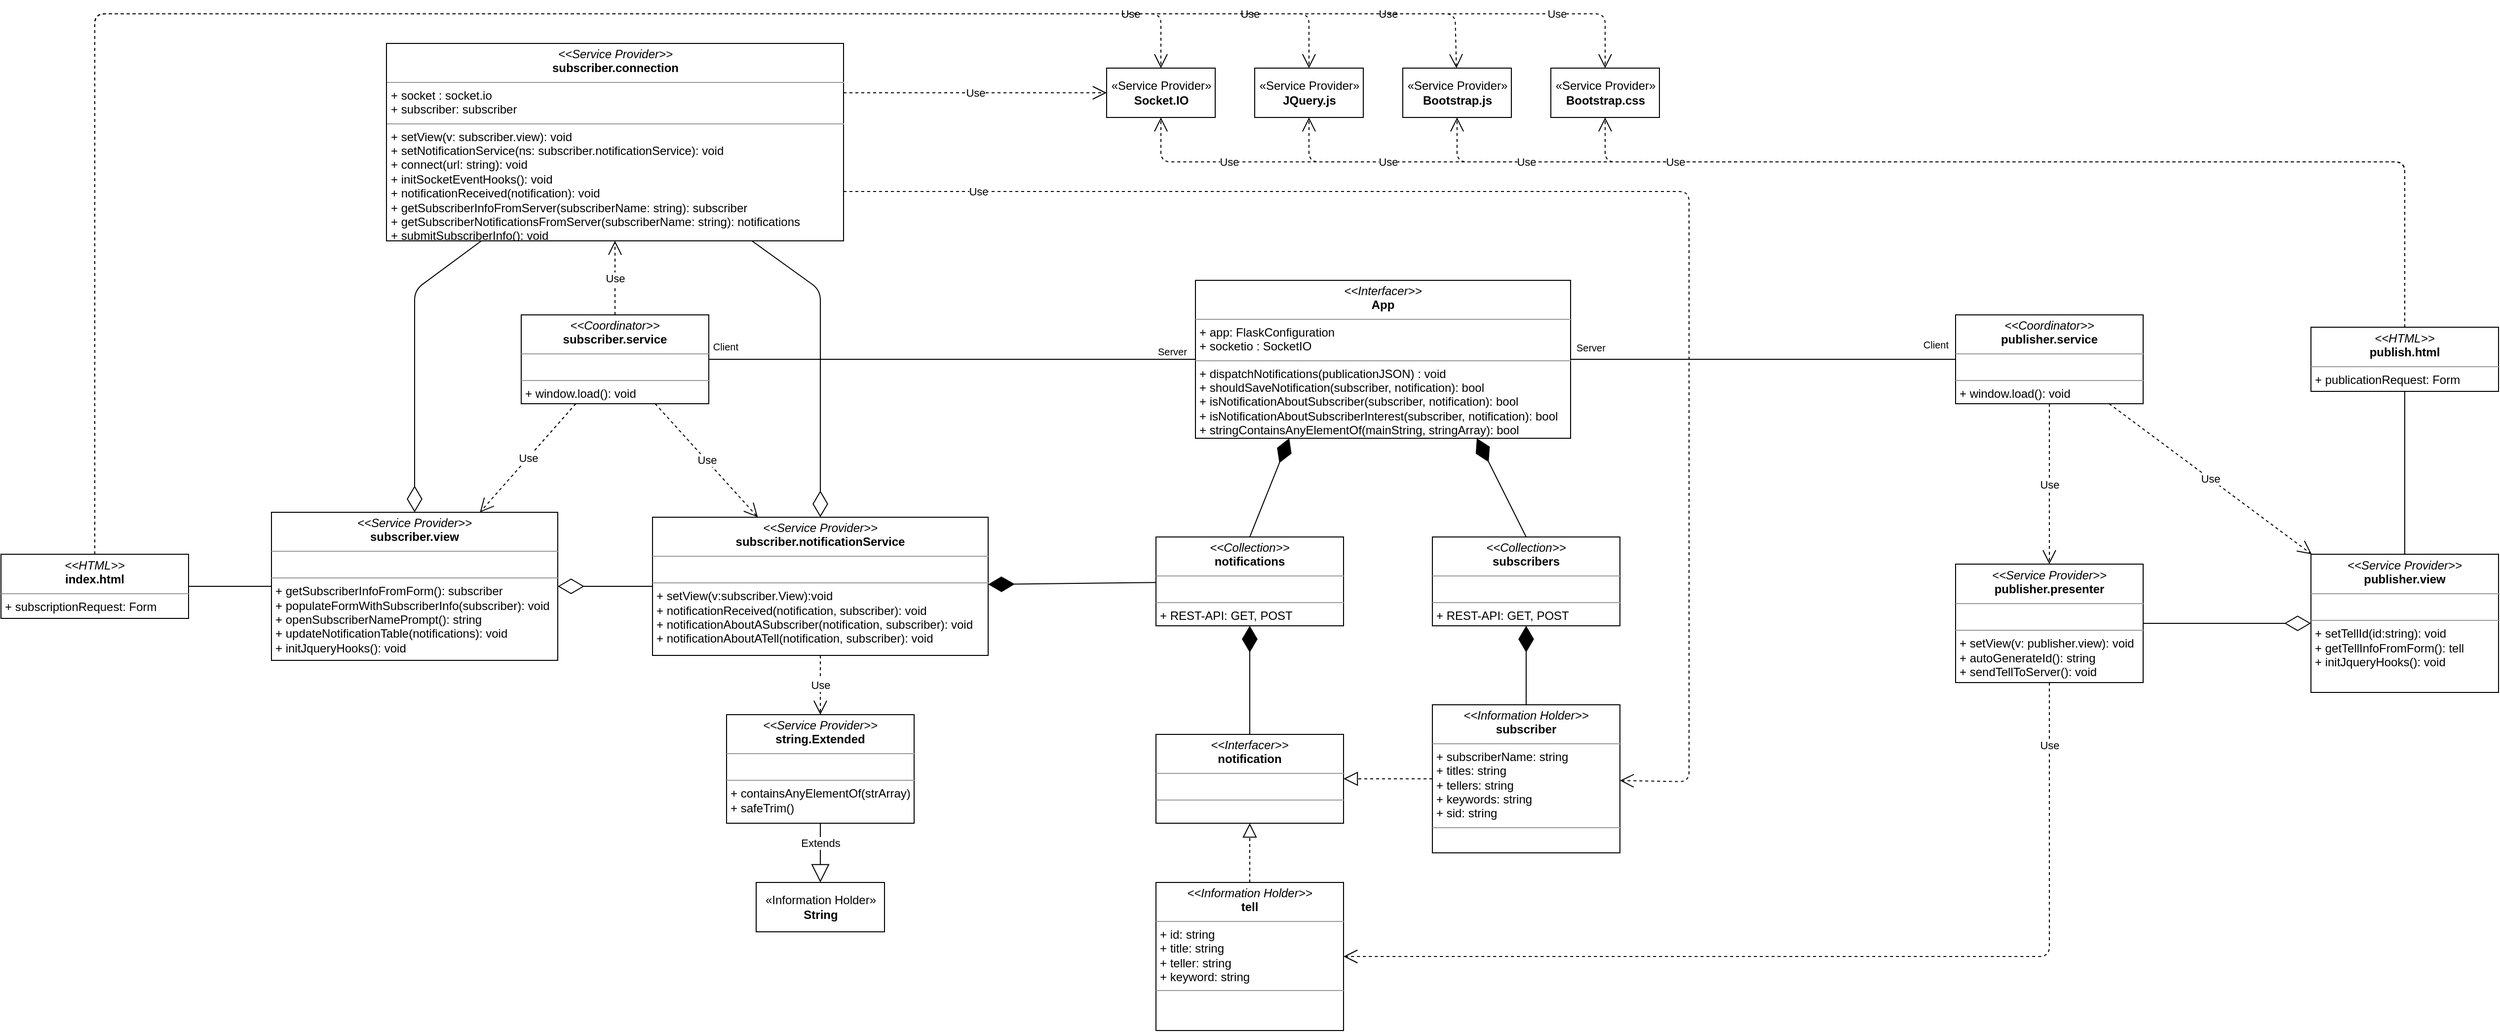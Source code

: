 <mxfile version="12.7.4" type="device"><diagram id="C5RBs43oDa-KdzZeNtuy" name="Page-1"><mxGraphModel dx="3026" dy="1941" grid="1" gridSize="10" guides="1" tooltips="1" connect="1" arrows="1" fold="1" page="1" pageScale="1" pageWidth="827" pageHeight="1169" math="0" shadow="0"><root><mxCell id="WIyWlLk6GJQsqaUBKTNV-0"/><mxCell id="WIyWlLk6GJQsqaUBKTNV-1" parent="WIyWlLk6GJQsqaUBKTNV-0"/><mxCell id="AYM-1ikrWLHkchj2IvdD-1" value="&lt;p style=&quot;margin: 0px ; margin-top: 4px ; text-align: center&quot;&gt;&lt;i&gt;&amp;lt;&amp;lt;Interfacer&amp;gt;&amp;gt;&lt;/i&gt;&lt;br&gt;&lt;b&gt;App&lt;/b&gt;&lt;/p&gt;&lt;hr size=&quot;1&quot;&gt;&lt;p style=&quot;margin: 0px ; margin-left: 4px&quot;&gt;+ app: FlaskConfiguration&lt;/p&gt;&lt;p style=&quot;margin: 0px ; margin-left: 4px&quot;&gt;+ socketio : SocketIO&lt;/p&gt;&lt;hr size=&quot;1&quot;&gt;&lt;p style=&quot;margin: 0px ; margin-left: 4px&quot;&gt;+ dispatchNotifications(publicationJSON) : void&lt;/p&gt;&lt;p style=&quot;margin: 0px ; margin-left: 4px&quot;&gt;+ shouldSaveNotification(subscriber, notification): bool&lt;/p&gt;&lt;p style=&quot;margin: 0px ; margin-left: 4px&quot;&gt;+ isNotificationAboutSubscriber(subscriber, notification): bool&lt;/p&gt;&lt;p style=&quot;margin: 0px ; margin-left: 4px&quot;&gt;+ isNotificationAboutSubscriberInterest(subscriber, notification): bool&lt;/p&gt;&lt;p style=&quot;margin: 0px ; margin-left: 4px&quot;&gt;+ stringContainsAnyElementOf(mainString, stringArray): bool&lt;/p&gt;" style="verticalAlign=top;align=left;overflow=fill;fontSize=12;fontFamily=Helvetica;html=1;" vertex="1" parent="WIyWlLk6GJQsqaUBKTNV-1"><mxGeometry x="260" y="70" width="380" height="160" as="geometry"/></mxCell><mxCell id="AYM-1ikrWLHkchj2IvdD-2" value="&lt;p style=&quot;margin: 0px ; margin-top: 4px ; text-align: center&quot;&gt;&lt;i&gt;&amp;lt;&amp;lt;Collection&amp;gt;&amp;gt;&lt;/i&gt;&lt;br&gt;&lt;b&gt;subscribers&lt;/b&gt;&lt;/p&gt;&lt;hr size=&quot;1&quot;&gt;&lt;p style=&quot;margin: 0px ; margin-left: 4px&quot;&gt;&lt;br&gt;&lt;/p&gt;&lt;hr size=&quot;1&quot;&gt;&lt;p style=&quot;margin: 0px ; margin-left: 4px&quot;&gt;+ REST-API: GET, POST&lt;br&gt;&lt;/p&gt;" style="verticalAlign=top;align=left;overflow=fill;fontSize=12;fontFamily=Helvetica;html=1;" vertex="1" parent="WIyWlLk6GJQsqaUBKTNV-1"><mxGeometry x="500" y="330" width="190" height="90" as="geometry"/></mxCell><mxCell id="AYM-1ikrWLHkchj2IvdD-5" value="&lt;p style=&quot;margin: 0px ; margin-top: 4px ; text-align: center&quot;&gt;&lt;i&gt;&amp;lt;&amp;lt;Information Holder&amp;gt;&amp;gt;&lt;/i&gt;&lt;br&gt;&lt;b&gt;subscriber&lt;/b&gt;&lt;/p&gt;&lt;hr size=&quot;1&quot;&gt;&lt;p style=&quot;margin: 0px ; margin-left: 4px&quot;&gt;+ subscriberName: string&lt;/p&gt;&lt;p style=&quot;margin: 0px ; margin-left: 4px&quot;&gt;+ titles: string&lt;/p&gt;&lt;p style=&quot;margin: 0px ; margin-left: 4px&quot;&gt;+ tellers: string&lt;/p&gt;&lt;p style=&quot;margin: 0px ; margin-left: 4px&quot;&gt;+ keywords: string&lt;/p&gt;&lt;p style=&quot;margin: 0px ; margin-left: 4px&quot;&gt;+ sid: string&lt;/p&gt;&lt;hr size=&quot;1&quot;&gt;&lt;p style=&quot;margin: 0px ; margin-left: 4px&quot;&gt;&lt;br&gt;&lt;/p&gt;" style="verticalAlign=top;align=left;overflow=fill;fontSize=12;fontFamily=Helvetica;html=1;" vertex="1" parent="WIyWlLk6GJQsqaUBKTNV-1"><mxGeometry x="500" y="500" width="190" height="150" as="geometry"/></mxCell><mxCell id="AYM-1ikrWLHkchj2IvdD-6" value="&lt;p style=&quot;margin: 0px ; margin-top: 4px ; text-align: center&quot;&gt;&lt;i&gt;&amp;lt;&amp;lt;Interfacer&amp;gt;&amp;gt;&lt;/i&gt;&lt;br&gt;&lt;b&gt;notification&lt;/b&gt;&lt;/p&gt;&lt;hr size=&quot;1&quot;&gt;&lt;p style=&quot;margin: 0px ; margin-left: 4px&quot;&gt;&lt;br&gt;&lt;/p&gt;&lt;hr size=&quot;1&quot;&gt;&lt;p style=&quot;margin: 0px ; margin-left: 4px&quot;&gt;&lt;br&gt;&lt;/p&gt;" style="verticalAlign=top;align=left;overflow=fill;fontSize=12;fontFamily=Helvetica;html=1;" vertex="1" parent="WIyWlLk6GJQsqaUBKTNV-1"><mxGeometry x="220" y="530" width="190" height="90" as="geometry"/></mxCell><mxCell id="AYM-1ikrWLHkchj2IvdD-7" value="&lt;p style=&quot;margin: 0px ; margin-top: 4px ; text-align: center&quot;&gt;&lt;i&gt;&amp;lt;&amp;lt;Collection&amp;gt;&amp;gt;&lt;/i&gt;&lt;br&gt;&lt;b&gt;notifications&lt;/b&gt;&lt;/p&gt;&lt;hr size=&quot;1&quot;&gt;&lt;p style=&quot;margin: 0px ; margin-left: 4px&quot;&gt;&lt;br&gt;&lt;/p&gt;&lt;hr size=&quot;1&quot;&gt;&lt;p style=&quot;margin: 0px ; margin-left: 4px&quot;&gt;+ REST-API: GET, POST&lt;br&gt;&lt;/p&gt;" style="verticalAlign=top;align=left;overflow=fill;fontSize=12;fontFamily=Helvetica;html=1;" vertex="1" parent="WIyWlLk6GJQsqaUBKTNV-1"><mxGeometry x="220" y="330" width="190" height="90" as="geometry"/></mxCell><mxCell id="AYM-1ikrWLHkchj2IvdD-9" value="&lt;p style=&quot;margin: 0px ; margin-top: 4px ; text-align: center&quot;&gt;&lt;i&gt;&amp;lt;&amp;lt;Information Holder&amp;gt;&amp;gt;&lt;/i&gt;&lt;br&gt;&lt;b&gt;tell&lt;/b&gt;&lt;/p&gt;&lt;hr size=&quot;1&quot;&gt;&lt;p style=&quot;margin: 0px ; margin-left: 4px&quot;&gt;+ id: string&lt;br&gt;&lt;/p&gt;&lt;p style=&quot;margin: 0px ; margin-left: 4px&quot;&gt;+ title: string&lt;/p&gt;&lt;p style=&quot;margin: 0px ; margin-left: 4px&quot;&gt;+ teller: string&lt;/p&gt;&lt;p style=&quot;margin: 0px ; margin-left: 4px&quot;&gt;+ keyword: string&lt;/p&gt;&lt;hr size=&quot;1&quot;&gt;&lt;p style=&quot;margin: 0px ; margin-left: 4px&quot;&gt;&lt;br&gt;&lt;/p&gt;" style="verticalAlign=top;align=left;overflow=fill;fontSize=12;fontFamily=Helvetica;html=1;" vertex="1" parent="WIyWlLk6GJQsqaUBKTNV-1"><mxGeometry x="220" y="680" width="190" height="150" as="geometry"/></mxCell><mxCell id="AYM-1ikrWLHkchj2IvdD-12" value="" style="endArrow=diamondThin;endFill=1;endSize=24;html=1;exitX=0.5;exitY=0;exitDx=0;exitDy=0;entryX=0.25;entryY=1;entryDx=0;entryDy=0;" edge="1" parent="WIyWlLk6GJQsqaUBKTNV-1" source="AYM-1ikrWLHkchj2IvdD-7" target="AYM-1ikrWLHkchj2IvdD-1"><mxGeometry width="160" relative="1" as="geometry"><mxPoint x="390" y="440" as="sourcePoint"/><mxPoint x="480" y="290" as="targetPoint"/></mxGeometry></mxCell><mxCell id="AYM-1ikrWLHkchj2IvdD-13" value="" style="endArrow=diamondThin;endFill=1;endSize=24;html=1;exitX=0.5;exitY=0;exitDx=0;exitDy=0;entryX=0.75;entryY=1;entryDx=0;entryDy=0;" edge="1" parent="WIyWlLk6GJQsqaUBKTNV-1" source="AYM-1ikrWLHkchj2IvdD-2" target="AYM-1ikrWLHkchj2IvdD-1"><mxGeometry width="160" relative="1" as="geometry"><mxPoint x="334" y="290" as="sourcePoint"/><mxPoint x="380" y="270" as="targetPoint"/></mxGeometry></mxCell><mxCell id="AYM-1ikrWLHkchj2IvdD-14" value="" style="endArrow=diamondThin;endFill=1;endSize=24;html=1;entryX=0.5;entryY=1;entryDx=0;entryDy=0;exitX=0.5;exitY=0;exitDx=0;exitDy=0;" edge="1" parent="WIyWlLk6GJQsqaUBKTNV-1" source="AYM-1ikrWLHkchj2IvdD-5" target="AYM-1ikrWLHkchj2IvdD-2"><mxGeometry width="160" relative="1" as="geometry"><mxPoint x="780" y="540" as="sourcePoint"/><mxPoint x="940" y="540" as="targetPoint"/></mxGeometry></mxCell><mxCell id="AYM-1ikrWLHkchj2IvdD-15" value="" style="endArrow=diamondThin;endFill=1;endSize=24;html=1;entryX=0.5;entryY=1;entryDx=0;entryDy=0;exitX=0.5;exitY=0;exitDx=0;exitDy=0;" edge="1" parent="WIyWlLk6GJQsqaUBKTNV-1" source="AYM-1ikrWLHkchj2IvdD-6" target="AYM-1ikrWLHkchj2IvdD-7"><mxGeometry width="160" relative="1" as="geometry"><mxPoint x="380" y="540" as="sourcePoint"/><mxPoint x="540" y="540" as="targetPoint"/></mxGeometry></mxCell><mxCell id="AYM-1ikrWLHkchj2IvdD-19" value="" style="endArrow=block;dashed=1;endFill=0;endSize=12;html=1;entryX=0.5;entryY=1;entryDx=0;entryDy=0;exitX=0.5;exitY=0;exitDx=0;exitDy=0;" edge="1" parent="WIyWlLk6GJQsqaUBKTNV-1" source="AYM-1ikrWLHkchj2IvdD-9" target="AYM-1ikrWLHkchj2IvdD-6"><mxGeometry width="160" relative="1" as="geometry"><mxPoint x="770" y="584.58" as="sourcePoint"/><mxPoint x="930" y="584.58" as="targetPoint"/></mxGeometry></mxCell><mxCell id="AYM-1ikrWLHkchj2IvdD-20" value="" style="endArrow=block;dashed=1;endFill=0;endSize=12;html=1;exitX=0;exitY=0.5;exitDx=0;exitDy=0;entryX=1;entryY=0.5;entryDx=0;entryDy=0;" edge="1" parent="WIyWlLk6GJQsqaUBKTNV-1" source="AYM-1ikrWLHkchj2IvdD-5" target="AYM-1ikrWLHkchj2IvdD-6"><mxGeometry width="160" relative="1" as="geometry"><mxPoint x="480" y="540" as="sourcePoint"/><mxPoint x="640" y="540" as="targetPoint"/></mxGeometry></mxCell><mxCell id="AYM-1ikrWLHkchj2IvdD-23" value="&lt;p style=&quot;margin: 0px ; margin-top: 4px ; text-align: center&quot;&gt;&lt;i&gt;&amp;lt;&amp;lt;Coordinator&amp;gt;&amp;gt;&lt;/i&gt;&lt;br&gt;&lt;b&gt;subscriber.service&lt;/b&gt;&lt;/p&gt;&lt;hr size=&quot;1&quot;&gt;&lt;p style=&quot;margin: 0px ; margin-left: 4px&quot;&gt;&lt;br&gt;&lt;/p&gt;&lt;hr size=&quot;1&quot;&gt;&lt;p style=&quot;margin: 0px ; margin-left: 4px&quot;&gt;+ window.load(): void&lt;/p&gt;" style="verticalAlign=top;align=left;overflow=fill;fontSize=12;fontFamily=Helvetica;html=1;" vertex="1" parent="WIyWlLk6GJQsqaUBKTNV-1"><mxGeometry x="-423" y="105" width="190" height="90" as="geometry"/></mxCell><mxCell id="AYM-1ikrWLHkchj2IvdD-24" value="&lt;p style=&quot;margin: 0px ; margin-top: 4px ; text-align: center&quot;&gt;&lt;i&gt;&amp;lt;&amp;lt;Service Provider&amp;gt;&amp;gt;&lt;/i&gt;&lt;br&gt;&lt;b&gt;string.Extended&lt;/b&gt;&lt;/p&gt;&lt;hr size=&quot;1&quot;&gt;&lt;p style=&quot;margin: 0px ; margin-left: 4px&quot;&gt;&lt;br&gt;&lt;/p&gt;&lt;hr size=&quot;1&quot;&gt;&lt;p style=&quot;margin: 0px ; margin-left: 4px&quot;&gt;+ containsAnyElementOf(strArray)&lt;br&gt;+ safeTrim()&lt;/p&gt;" style="verticalAlign=top;align=left;overflow=fill;fontSize=12;fontFamily=Helvetica;html=1;" vertex="1" parent="WIyWlLk6GJQsqaUBKTNV-1"><mxGeometry x="-215" y="510" width="190" height="110" as="geometry"/></mxCell><mxCell id="AYM-1ikrWLHkchj2IvdD-27" value="«Information Holder»&lt;br&gt;&lt;b&gt;String&lt;/b&gt;" style="html=1;" vertex="1" parent="WIyWlLk6GJQsqaUBKTNV-1"><mxGeometry x="-185" y="680" width="130" height="50" as="geometry"/></mxCell><mxCell id="AYM-1ikrWLHkchj2IvdD-28" value="Extends" style="endArrow=block;endSize=16;endFill=0;html=1;" edge="1" parent="WIyWlLk6GJQsqaUBKTNV-1" source="AYM-1ikrWLHkchj2IvdD-24" target="AYM-1ikrWLHkchj2IvdD-27"><mxGeometry x="-0.333" width="160" relative="1" as="geometry"><mxPoint x="2" y="680" as="sourcePoint"/><mxPoint x="162" y="680" as="targetPoint"/><mxPoint as="offset"/></mxGeometry></mxCell><mxCell id="AYM-1ikrWLHkchj2IvdD-29" value="" style="endArrow=none;html=1;edgeStyle=orthogonalEdgeStyle;exitX=0;exitY=0.5;exitDx=0;exitDy=0;entryX=1;entryY=0.5;entryDx=0;entryDy=0;" edge="1" parent="WIyWlLk6GJQsqaUBKTNV-1" source="AYM-1ikrWLHkchj2IvdD-1" target="AYM-1ikrWLHkchj2IvdD-23"><mxGeometry relative="1" as="geometry"><mxPoint y="360" as="sourcePoint"/><mxPoint x="160" y="360" as="targetPoint"/></mxGeometry></mxCell><mxCell id="AYM-1ikrWLHkchj2IvdD-30" value="Server" style="resizable=0;html=1;align=left;verticalAlign=bottom;labelBackgroundColor=#ffffff;fontSize=10;" connectable="0" vertex="1" parent="AYM-1ikrWLHkchj2IvdD-29"><mxGeometry x="-1" relative="1" as="geometry"><mxPoint x="-40" as="offset"/></mxGeometry></mxCell><mxCell id="AYM-1ikrWLHkchj2IvdD-31" value="Client" style="resizable=0;html=1;align=right;verticalAlign=bottom;labelBackgroundColor=#ffffff;fontSize=10;" connectable="0" vertex="1" parent="AYM-1ikrWLHkchj2IvdD-29"><mxGeometry x="1" relative="1" as="geometry"><mxPoint x="30" y="-5" as="offset"/></mxGeometry></mxCell><mxCell id="AYM-1ikrWLHkchj2IvdD-32" value="&lt;p style=&quot;margin: 0px ; margin-top: 4px ; text-align: center&quot;&gt;&lt;i&gt;&amp;lt;&amp;lt;Service Provider&amp;gt;&amp;gt;&lt;/i&gt;&lt;br&gt;&lt;b&gt;subscriber.notificationService&lt;/b&gt;&lt;/p&gt;&lt;hr size=&quot;1&quot;&gt;&lt;p style=&quot;margin: 0px ; margin-left: 4px&quot;&gt;&lt;br&gt;&lt;/p&gt;&lt;hr size=&quot;1&quot;&gt;&lt;p style=&quot;margin: 0px ; margin-left: 4px&quot;&gt;+ setView(v:subscriber.View):void&lt;br&gt;+ notificationReceived(notification, subscriber): void&lt;/p&gt;&lt;p style=&quot;margin: 0px ; margin-left: 4px&quot;&gt;+ notificationAboutASubscriber(notification, subscriber): void&lt;/p&gt;&lt;p style=&quot;margin: 0px ; margin-left: 4px&quot;&gt;+ notificationAboutATell(notification, subscriber): void&lt;/p&gt;" style="verticalAlign=top;align=left;overflow=fill;fontSize=12;fontFamily=Helvetica;html=1;" vertex="1" parent="WIyWlLk6GJQsqaUBKTNV-1"><mxGeometry x="-290" y="310" width="340" height="140" as="geometry"/></mxCell><mxCell id="AYM-1ikrWLHkchj2IvdD-33" value="" style="endArrow=diamondThin;endFill=1;endSize=24;html=1;" edge="1" parent="WIyWlLk6GJQsqaUBKTNV-1" source="AYM-1ikrWLHkchj2IvdD-7" target="AYM-1ikrWLHkchj2IvdD-32"><mxGeometry width="160" relative="1" as="geometry"><mxPoint x="220" y="375" as="sourcePoint"/><mxPoint x="80" y="640" as="targetPoint"/></mxGeometry></mxCell><mxCell id="AYM-1ikrWLHkchj2IvdD-34" value="&lt;p style=&quot;margin: 0px ; margin-top: 4px ; text-align: center&quot;&gt;&lt;i&gt;&amp;lt;&amp;lt;Service Provider&amp;gt;&amp;gt;&lt;/i&gt;&lt;br&gt;&lt;b&gt;subscriber.view&lt;/b&gt;&lt;/p&gt;&lt;hr size=&quot;1&quot;&gt;&lt;p style=&quot;margin: 0px ; margin-left: 4px&quot;&gt;&lt;br&gt;&lt;/p&gt;&lt;hr size=&quot;1&quot;&gt;&lt;p style=&quot;margin: 0px ; margin-left: 4px&quot;&gt;+ getSubscriberInfoFromForm(): subscriber&lt;/p&gt;&lt;p style=&quot;margin: 0px ; margin-left: 4px&quot;&gt;+ populateFormWithSubscriberInfo(subscriber): void&lt;/p&gt;&lt;p style=&quot;margin: 0px ; margin-left: 4px&quot;&gt;+ openSubscriberNamePrompt(): string&lt;/p&gt;&lt;p style=&quot;margin: 0px ; margin-left: 4px&quot;&gt;+ updateNotificationTable(notifications): void&lt;/p&gt;&lt;p style=&quot;margin: 0px ; margin-left: 4px&quot;&gt;+ initJqueryHooks(): void&lt;/p&gt;" style="verticalAlign=top;align=left;overflow=fill;fontSize=12;fontFamily=Helvetica;html=1;" vertex="1" parent="WIyWlLk6GJQsqaUBKTNV-1"><mxGeometry x="-676" y="305" width="290" height="150" as="geometry"/></mxCell><mxCell id="AYM-1ikrWLHkchj2IvdD-35" value="" style="endArrow=diamondThin;endFill=0;endSize=24;html=1;exitX=0;exitY=0.5;exitDx=0;exitDy=0;" edge="1" parent="WIyWlLk6GJQsqaUBKTNV-1" source="AYM-1ikrWLHkchj2IvdD-32" target="AYM-1ikrWLHkchj2IvdD-34"><mxGeometry width="160" relative="1" as="geometry"><mxPoint x="-373" y="270" as="sourcePoint"/><mxPoint x="-213" y="270" as="targetPoint"/></mxGeometry></mxCell><mxCell id="AYM-1ikrWLHkchj2IvdD-38" value="Use" style="endArrow=open;endSize=12;dashed=1;html=1;" edge="1" parent="WIyWlLk6GJQsqaUBKTNV-1" source="AYM-1ikrWLHkchj2IvdD-32" target="AYM-1ikrWLHkchj2IvdD-24"><mxGeometry width="160" relative="1" as="geometry"><mxPoint x="-243" y="490" as="sourcePoint"/><mxPoint x="-83" y="490" as="targetPoint"/></mxGeometry></mxCell><mxCell id="AYM-1ikrWLHkchj2IvdD-41" value="&lt;p style=&quot;margin: 0px ; margin-top: 4px ; text-align: center&quot;&gt;&lt;i&gt;&amp;lt;&amp;lt;HTML&amp;gt;&amp;gt;&lt;/i&gt;&lt;br&gt;&lt;b&gt;index.html&lt;/b&gt;&lt;/p&gt;&lt;hr size=&quot;1&quot;&gt;&lt;p style=&quot;margin: 0px ; margin-left: 4px&quot;&gt;+ subscriptionRequest: Form&lt;/p&gt;&lt;p style=&quot;margin: 0px ; margin-left: 4px&quot;&gt;&lt;br&gt;&lt;/p&gt;" style="verticalAlign=top;align=left;overflow=fill;fontSize=12;fontFamily=Helvetica;html=1;" vertex="1" parent="WIyWlLk6GJQsqaUBKTNV-1"><mxGeometry x="-950" y="347.5" width="190" height="65" as="geometry"/></mxCell><mxCell id="AYM-1ikrWLHkchj2IvdD-42" value="" style="endArrow=none;html=1;edgeStyle=orthogonalEdgeStyle;" edge="1" parent="WIyWlLk6GJQsqaUBKTNV-1" source="AYM-1ikrWLHkchj2IvdD-41" target="AYM-1ikrWLHkchj2IvdD-34"><mxGeometry relative="1" as="geometry"><mxPoint x="-643" y="480" as="sourcePoint"/><mxPoint x="-483" y="480" as="targetPoint"/></mxGeometry></mxCell><mxCell id="AYM-1ikrWLHkchj2IvdD-52" value="«Service Provider»&lt;br&gt;&lt;b&gt;Bootstrap.css&lt;/b&gt;" style="html=1;" vertex="1" parent="WIyWlLk6GJQsqaUBKTNV-1"><mxGeometry x="620" y="-145" width="110" height="50" as="geometry"/></mxCell><mxCell id="AYM-1ikrWLHkchj2IvdD-54" value="«Service Provider»&lt;br&gt;&lt;b&gt;Bootstrap.js&lt;/b&gt;" style="html=1;" vertex="1" parent="WIyWlLk6GJQsqaUBKTNV-1"><mxGeometry x="470" y="-145" width="110" height="50" as="geometry"/></mxCell><mxCell id="AYM-1ikrWLHkchj2IvdD-55" value="«Service Provider»&lt;br&gt;&lt;b&gt;JQuery.js&lt;/b&gt;" style="html=1;" vertex="1" parent="WIyWlLk6GJQsqaUBKTNV-1"><mxGeometry x="320" y="-145" width="110" height="50" as="geometry"/></mxCell><mxCell id="AYM-1ikrWLHkchj2IvdD-56" value="«Service Provider»&lt;br&gt;&lt;b&gt;Socket.IO&lt;/b&gt;" style="html=1;" vertex="1" parent="WIyWlLk6GJQsqaUBKTNV-1"><mxGeometry x="170" y="-145" width="110" height="50" as="geometry"/></mxCell><mxCell id="AYM-1ikrWLHkchj2IvdD-57" value="Use" style="endArrow=open;endSize=12;dashed=1;html=1;" edge="1" parent="WIyWlLk6GJQsqaUBKTNV-1" source="AYM-1ikrWLHkchj2IvdD-41" target="AYM-1ikrWLHkchj2IvdD-56"><mxGeometry x="0.898" width="160" relative="1" as="geometry"><mxPoint x="-583" y="620" as="sourcePoint"/><mxPoint x="-383" y="585" as="targetPoint"/><Array as="points"><mxPoint x="-855" y="-200"/><mxPoint x="225" y="-200"/></Array><mxPoint as="offset"/></mxGeometry></mxCell><mxCell id="AYM-1ikrWLHkchj2IvdD-58" value="Use" style="endArrow=open;endSize=12;dashed=1;html=1;" edge="1" parent="WIyWlLk6GJQsqaUBKTNV-1" source="AYM-1ikrWLHkchj2IvdD-41" target="AYM-1ikrWLHkchj2IvdD-55"><mxGeometry x="0.874" width="160" relative="1" as="geometry"><mxPoint x="-583" y="620" as="sourcePoint"/><mxPoint x="-423" y="620" as="targetPoint"/><Array as="points"><mxPoint x="-855" y="-200"/><mxPoint x="375" y="-200"/></Array><mxPoint as="offset"/></mxGeometry></mxCell><mxCell id="AYM-1ikrWLHkchj2IvdD-59" value="Use" style="endArrow=open;endSize=12;dashed=1;html=1;" edge="1" parent="WIyWlLk6GJQsqaUBKTNV-1" source="AYM-1ikrWLHkchj2IvdD-41" target="AYM-1ikrWLHkchj2IvdD-54"><mxGeometry x="0.875" width="160" relative="1" as="geometry"><mxPoint x="-583" y="620" as="sourcePoint"/><mxPoint x="-423" y="620" as="targetPoint"/><Array as="points"><mxPoint x="-855" y="-200"/><mxPoint x="523" y="-200"/></Array><mxPoint x="1" as="offset"/></mxGeometry></mxCell><mxCell id="AYM-1ikrWLHkchj2IvdD-60" value="Use" style="endArrow=open;endSize=12;dashed=1;html=1;" edge="1" parent="WIyWlLk6GJQsqaUBKTNV-1" source="AYM-1ikrWLHkchj2IvdD-41" target="AYM-1ikrWLHkchj2IvdD-52"><mxGeometry x="0.901" width="160" relative="1" as="geometry"><mxPoint x="-583" y="620" as="sourcePoint"/><mxPoint x="-423" y="620" as="targetPoint"/><Array as="points"><mxPoint x="-855" y="-200"/><mxPoint x="675" y="-200"/></Array><mxPoint x="1" as="offset"/></mxGeometry></mxCell><mxCell id="AYM-1ikrWLHkchj2IvdD-61" value="Use" style="endArrow=open;endSize=12;dashed=1;html=1;" edge="1" parent="WIyWlLk6GJQsqaUBKTNV-1" source="AYM-1ikrWLHkchj2IvdD-23" target="AYM-1ikrWLHkchj2IvdD-32"><mxGeometry width="160" relative="1" as="geometry"><mxPoint x="-463" y="380" as="sourcePoint"/><mxPoint x="-303" y="380" as="targetPoint"/></mxGeometry></mxCell><mxCell id="AYM-1ikrWLHkchj2IvdD-62" value="Use" style="endArrow=open;endSize=12;dashed=1;html=1;" edge="1" parent="WIyWlLk6GJQsqaUBKTNV-1" source="AYM-1ikrWLHkchj2IvdD-23" target="AYM-1ikrWLHkchj2IvdD-34"><mxGeometry width="160" relative="1" as="geometry"><mxPoint x="-463" y="380" as="sourcePoint"/><mxPoint x="-303" y="380" as="targetPoint"/></mxGeometry></mxCell><mxCell id="AYM-1ikrWLHkchj2IvdD-63" value="&lt;p style=&quot;margin: 0px ; margin-top: 4px ; text-align: center&quot;&gt;&lt;i&gt;&amp;lt;&amp;lt;Service Provider&amp;gt;&amp;gt;&lt;/i&gt;&lt;br&gt;&lt;b&gt;subscriber.connection&lt;/b&gt;&lt;/p&gt;&lt;hr size=&quot;1&quot;&gt;&lt;p style=&quot;margin: 0px ; margin-left: 4px&quot;&gt;+ socket : socket.io&lt;/p&gt;&lt;p style=&quot;margin: 0px ; margin-left: 4px&quot;&gt;+ subscriber: subscriber&lt;/p&gt;&lt;hr size=&quot;1&quot;&gt;&lt;p style=&quot;margin: 0px ; margin-left: 4px&quot;&gt;+ setView(v: subscriber.view): void&lt;br&gt;+ setNotificationService(ns: subscriber.notificationService): void&lt;/p&gt;&lt;p style=&quot;margin: 0px ; margin-left: 4px&quot;&gt;+ connect(url: string): void&lt;/p&gt;&lt;p style=&quot;margin: 0px ; margin-left: 4px&quot;&gt;+ initSocketEventHooks(): void&lt;/p&gt;&lt;p style=&quot;margin: 0px ; margin-left: 4px&quot;&gt;+ notificationReceived(notification): void&lt;/p&gt;&lt;p style=&quot;margin: 0px ; margin-left: 4px&quot;&gt;+ getSubscriberInfoFromServer(subscriberName: string): subscriber&lt;/p&gt;&lt;p style=&quot;margin: 0px ; margin-left: 4px&quot;&gt;+ getSubscriberNotificationsFromServer(subscriberName: string): notifications&lt;/p&gt;&lt;p style=&quot;margin: 0px ; margin-left: 4px&quot;&gt;+ submitSubscriberInfo(): void&lt;/p&gt;" style="verticalAlign=top;align=left;overflow=fill;fontSize=12;fontFamily=Helvetica;html=1;" vertex="1" parent="WIyWlLk6GJQsqaUBKTNV-1"><mxGeometry x="-559.5" y="-170" width="463" height="200" as="geometry"/></mxCell><mxCell id="AYM-1ikrWLHkchj2IvdD-64" value="Use" style="endArrow=open;endSize=12;dashed=1;html=1;exitX=1;exitY=0.25;exitDx=0;exitDy=0;" edge="1" parent="WIyWlLk6GJQsqaUBKTNV-1" source="AYM-1ikrWLHkchj2IvdD-63" target="AYM-1ikrWLHkchj2IvdD-56"><mxGeometry width="160" relative="1" as="geometry"><mxPoint x="-420" y="320" as="sourcePoint"/><mxPoint x="-260" y="320" as="targetPoint"/><Array as="points"/></mxGeometry></mxCell><mxCell id="AYM-1ikrWLHkchj2IvdD-65" value="" style="endArrow=diamondThin;endFill=0;endSize=24;html=1;" edge="1" parent="WIyWlLk6GJQsqaUBKTNV-1" source="AYM-1ikrWLHkchj2IvdD-63" target="AYM-1ikrWLHkchj2IvdD-34"><mxGeometry width="160" relative="1" as="geometry"><mxPoint x="-720" y="350" as="sourcePoint"/><mxPoint x="-470" y="140" as="targetPoint"/><Array as="points"><mxPoint x="-531" y="80"/></Array></mxGeometry></mxCell><mxCell id="AYM-1ikrWLHkchj2IvdD-66" value="" style="endArrow=diamondThin;endFill=0;endSize=24;html=1;" edge="1" parent="WIyWlLk6GJQsqaUBKTNV-1" source="AYM-1ikrWLHkchj2IvdD-63" target="AYM-1ikrWLHkchj2IvdD-32"><mxGeometry width="160" relative="1" as="geometry"><mxPoint x="-750" y="270" as="sourcePoint"/><mxPoint x="-200" y="220" as="targetPoint"/><Array as="points"><mxPoint x="-120" y="80"/></Array></mxGeometry></mxCell><mxCell id="AYM-1ikrWLHkchj2IvdD-67" value="Use" style="endArrow=open;endSize=12;dashed=1;html=1;" edge="1" parent="WIyWlLk6GJQsqaUBKTNV-1" source="AYM-1ikrWLHkchj2IvdD-23" target="AYM-1ikrWLHkchj2IvdD-63"><mxGeometry width="160" relative="1" as="geometry"><mxPoint x="-450" y="190" as="sourcePoint"/><mxPoint x="-210" y="70" as="targetPoint"/></mxGeometry></mxCell><mxCell id="AYM-1ikrWLHkchj2IvdD-69" value="Use" style="endArrow=open;endSize=12;dashed=1;html=1;exitX=1;exitY=0.75;exitDx=0;exitDy=0;" edge="1" parent="WIyWlLk6GJQsqaUBKTNV-1" source="AYM-1ikrWLHkchj2IvdD-63" target="AYM-1ikrWLHkchj2IvdD-5"><mxGeometry x="-0.821" width="160" relative="1" as="geometry"><mxPoint x="130" y="260" as="sourcePoint"/><mxPoint x="290" y="260" as="targetPoint"/><Array as="points"><mxPoint x="760" y="-20"/><mxPoint x="760" y="578"/></Array><mxPoint as="offset"/></mxGeometry></mxCell><mxCell id="AYM-1ikrWLHkchj2IvdD-75" value="&lt;p style=&quot;margin: 0px ; margin-top: 4px ; text-align: center&quot;&gt;&lt;i&gt;&amp;lt;&amp;lt;Coordinator&amp;gt;&amp;gt;&lt;/i&gt;&lt;br&gt;&lt;b&gt;publisher.service&lt;/b&gt;&lt;/p&gt;&lt;hr size=&quot;1&quot;&gt;&lt;p style=&quot;margin: 0px ; margin-left: 4px&quot;&gt;&lt;br&gt;&lt;/p&gt;&lt;hr size=&quot;1&quot;&gt;&lt;p style=&quot;margin: 0px ; margin-left: 4px&quot;&gt;+ window.load(): void&lt;/p&gt;" style="verticalAlign=top;align=left;overflow=fill;fontSize=12;fontFamily=Helvetica;html=1;" vertex="1" parent="WIyWlLk6GJQsqaUBKTNV-1"><mxGeometry x="1030" y="105" width="190" height="90" as="geometry"/></mxCell><mxCell id="AYM-1ikrWLHkchj2IvdD-76" style="edgeStyle=orthogonalEdgeStyle;rounded=0;orthogonalLoop=1;jettySize=auto;html=1;exitX=0.5;exitY=1;exitDx=0;exitDy=0;" edge="1" parent="WIyWlLk6GJQsqaUBKTNV-1" source="AYM-1ikrWLHkchj2IvdD-75" target="AYM-1ikrWLHkchj2IvdD-75"><mxGeometry relative="1" as="geometry"/></mxCell><mxCell id="AYM-1ikrWLHkchj2IvdD-77" value="" style="endArrow=none;html=1;edgeStyle=orthogonalEdgeStyle;entryX=0;entryY=0.5;entryDx=0;entryDy=0;exitX=1;exitY=0.5;exitDx=0;exitDy=0;" edge="1" parent="WIyWlLk6GJQsqaUBKTNV-1" source="AYM-1ikrWLHkchj2IvdD-1" target="AYM-1ikrWLHkchj2IvdD-75"><mxGeometry relative="1" as="geometry"><mxPoint x="827" y="170" as="sourcePoint"/><mxPoint x="987" y="170" as="targetPoint"/></mxGeometry></mxCell><mxCell id="AYM-1ikrWLHkchj2IvdD-78" value="Server" style="resizable=0;html=1;align=left;verticalAlign=bottom;labelBackgroundColor=#ffffff;fontSize=10;" connectable="0" vertex="1" parent="AYM-1ikrWLHkchj2IvdD-77"><mxGeometry x="-1" relative="1" as="geometry"><mxPoint x="4" y="-4" as="offset"/></mxGeometry></mxCell><mxCell id="AYM-1ikrWLHkchj2IvdD-79" value="Client" style="resizable=0;html=1;align=right;verticalAlign=bottom;labelBackgroundColor=#ffffff;fontSize=10;" connectable="0" vertex="1" parent="AYM-1ikrWLHkchj2IvdD-77"><mxGeometry x="1" relative="1" as="geometry"><mxPoint x="-7" y="-7" as="offset"/></mxGeometry></mxCell><mxCell id="AYM-1ikrWLHkchj2IvdD-80" value="&lt;p style=&quot;margin: 0px ; margin-top: 4px ; text-align: center&quot;&gt;&lt;i&gt;&amp;lt;&amp;lt;Service Provider&amp;gt;&amp;gt;&lt;/i&gt;&lt;br&gt;&lt;b&gt;publisher.presenter&lt;/b&gt;&lt;/p&gt;&lt;hr size=&quot;1&quot;&gt;&lt;p style=&quot;margin: 0px ; margin-left: 4px&quot;&gt;&lt;br&gt;&lt;/p&gt;&lt;hr size=&quot;1&quot;&gt;&lt;p style=&quot;margin: 0px ; margin-left: 4px&quot;&gt;+ setView(v: publisher.view): void&lt;/p&gt;&lt;p style=&quot;margin: 0px ; margin-left: 4px&quot;&gt;+ autoGenerateId(): string&lt;/p&gt;&lt;p style=&quot;margin: 0px ; margin-left: 4px&quot;&gt;+ sendTellToServer(): void&lt;/p&gt;" style="verticalAlign=top;align=left;overflow=fill;fontSize=12;fontFamily=Helvetica;html=1;" vertex="1" parent="WIyWlLk6GJQsqaUBKTNV-1"><mxGeometry x="1030" y="357.5" width="190" height="120" as="geometry"/></mxCell><mxCell id="AYM-1ikrWLHkchj2IvdD-81" value="&lt;p style=&quot;margin: 0px ; margin-top: 4px ; text-align: center&quot;&gt;&lt;i&gt;&amp;lt;&amp;lt;Service Provider&amp;gt;&amp;gt;&lt;/i&gt;&lt;br&gt;&lt;b&gt;publisher.view&lt;/b&gt;&lt;/p&gt;&lt;hr size=&quot;1&quot;&gt;&lt;p style=&quot;margin: 0px ; margin-left: 4px&quot;&gt;&lt;br&gt;&lt;/p&gt;&lt;hr size=&quot;1&quot;&gt;&lt;p style=&quot;margin: 0px ; margin-left: 4px&quot;&gt;+ setTellId(id:string): void&lt;br&gt;+ getTellInfoFromForm(): tell&lt;/p&gt;&lt;p style=&quot;margin: 0px ; margin-left: 4px&quot;&gt;+ initJqueryHooks(): void&lt;/p&gt;" style="verticalAlign=top;align=left;overflow=fill;fontSize=12;fontFamily=Helvetica;html=1;" vertex="1" parent="WIyWlLk6GJQsqaUBKTNV-1"><mxGeometry x="1390" y="347.5" width="190" height="140" as="geometry"/></mxCell><mxCell id="AYM-1ikrWLHkchj2IvdD-82" value="&lt;p style=&quot;margin: 0px ; margin-top: 4px ; text-align: center&quot;&gt;&lt;i&gt;&amp;lt;&amp;lt;HTML&amp;gt;&amp;gt;&lt;/i&gt;&lt;br&gt;&lt;b&gt;publish.html&lt;/b&gt;&lt;/p&gt;&lt;hr size=&quot;1&quot;&gt;&lt;p style=&quot;margin: 0px ; margin-left: 4px&quot;&gt;+ publicationRequest: Form&lt;/p&gt;&lt;p style=&quot;margin: 0px ; margin-left: 4px&quot;&gt;&lt;br&gt;&lt;/p&gt;" style="verticalAlign=top;align=left;overflow=fill;fontSize=12;fontFamily=Helvetica;html=1;" vertex="1" parent="WIyWlLk6GJQsqaUBKTNV-1"><mxGeometry x="1390" y="117.5" width="190" height="65" as="geometry"/></mxCell><mxCell id="AYM-1ikrWLHkchj2IvdD-83" value="" style="endArrow=diamondThin;endFill=0;endSize=24;html=1;" edge="1" parent="WIyWlLk6GJQsqaUBKTNV-1" source="AYM-1ikrWLHkchj2IvdD-80" target="AYM-1ikrWLHkchj2IvdD-81"><mxGeometry width="160" relative="1" as="geometry"><mxPoint x="1300" y="300" as="sourcePoint"/><mxPoint x="1310" y="340" as="targetPoint"/></mxGeometry></mxCell><mxCell id="AYM-1ikrWLHkchj2IvdD-84" value="Use" style="endArrow=open;endSize=12;dashed=1;html=1;" edge="1" parent="WIyWlLk6GJQsqaUBKTNV-1" source="AYM-1ikrWLHkchj2IvdD-82" target="AYM-1ikrWLHkchj2IvdD-56"><mxGeometry x="0.846" width="160" relative="1" as="geometry"><mxPoint x="1170" y="50" as="sourcePoint"/><mxPoint x="1330" y="50" as="targetPoint"/><Array as="points"><mxPoint x="1485" y="-50"/><mxPoint x="225" y="-50"/></Array><mxPoint as="offset"/></mxGeometry></mxCell><mxCell id="AYM-1ikrWLHkchj2IvdD-85" value="Use" style="endArrow=open;endSize=12;dashed=1;html=1;" edge="1" parent="WIyWlLk6GJQsqaUBKTNV-1" source="AYM-1ikrWLHkchj2IvdD-82" target="AYM-1ikrWLHkchj2IvdD-55"><mxGeometry x="0.812" width="160" relative="1" as="geometry"><mxPoint x="1170" y="50" as="sourcePoint"/><mxPoint x="1330" y="50" as="targetPoint"/><Array as="points"><mxPoint x="1485" y="-50"/><mxPoint x="375" y="-50"/></Array><mxPoint as="offset"/></mxGeometry></mxCell><mxCell id="AYM-1ikrWLHkchj2IvdD-86" value="Use" style="endArrow=open;endSize=12;dashed=1;html=1;" edge="1" parent="WIyWlLk6GJQsqaUBKTNV-1" source="AYM-1ikrWLHkchj2IvdD-82" target="AYM-1ikrWLHkchj2IvdD-54"><mxGeometry x="0.804" width="160" relative="1" as="geometry"><mxPoint x="1170" y="50" as="sourcePoint"/><mxPoint x="1330" y="50" as="targetPoint"/><Array as="points"><mxPoint x="1485" y="-50"/><mxPoint x="525" y="-50"/></Array><mxPoint as="offset"/></mxGeometry></mxCell><mxCell id="AYM-1ikrWLHkchj2IvdD-87" value="Use" style="endArrow=open;endSize=12;dashed=1;html=1;exitX=0.5;exitY=0;exitDx=0;exitDy=0;" edge="1" parent="WIyWlLk6GJQsqaUBKTNV-1" source="AYM-1ikrWLHkchj2IvdD-82" target="AYM-1ikrWLHkchj2IvdD-52"><mxGeometry x="0.774" width="160" relative="1" as="geometry"><mxPoint x="1170" y="50" as="sourcePoint"/><mxPoint x="1330" y="50" as="targetPoint"/><Array as="points"><mxPoint x="1485" y="-50"/><mxPoint x="675" y="-50"/></Array><mxPoint as="offset"/></mxGeometry></mxCell><mxCell id="AYM-1ikrWLHkchj2IvdD-88" value="" style="endArrow=none;html=1;edgeStyle=orthogonalEdgeStyle;" edge="1" parent="WIyWlLk6GJQsqaUBKTNV-1" source="AYM-1ikrWLHkchj2IvdD-81" target="AYM-1ikrWLHkchj2IvdD-82"><mxGeometry relative="1" as="geometry"><mxPoint x="1370" y="190" as="sourcePoint"/><mxPoint x="1530" y="190" as="targetPoint"/></mxGeometry></mxCell><mxCell id="AYM-1ikrWLHkchj2IvdD-92" value="Use" style="endArrow=open;endSize=12;dashed=1;html=1;" edge="1" parent="WIyWlLk6GJQsqaUBKTNV-1" source="AYM-1ikrWLHkchj2IvdD-75" target="AYM-1ikrWLHkchj2IvdD-81"><mxGeometry width="160" relative="1" as="geometry"><mxPoint x="1270" y="290" as="sourcePoint"/><mxPoint x="1430" y="290" as="targetPoint"/></mxGeometry></mxCell><mxCell id="AYM-1ikrWLHkchj2IvdD-93" value="Use" style="endArrow=open;endSize=12;dashed=1;html=1;" edge="1" parent="WIyWlLk6GJQsqaUBKTNV-1" source="AYM-1ikrWLHkchj2IvdD-75" target="AYM-1ikrWLHkchj2IvdD-80"><mxGeometry width="160" relative="1" as="geometry"><mxPoint x="1270" y="290" as="sourcePoint"/><mxPoint x="1430" y="290" as="targetPoint"/></mxGeometry></mxCell><mxCell id="AYM-1ikrWLHkchj2IvdD-94" value="Use" style="endArrow=open;endSize=12;dashed=1;html=1;" edge="1" parent="WIyWlLk6GJQsqaUBKTNV-1" source="AYM-1ikrWLHkchj2IvdD-80" target="AYM-1ikrWLHkchj2IvdD-9"><mxGeometry x="-0.874" width="160" relative="1" as="geometry"><mxPoint x="680" y="640" as="sourcePoint"/><mxPoint x="840" y="640" as="targetPoint"/><Array as="points"><mxPoint x="1125" y="755"/></Array><mxPoint y="1" as="offset"/></mxGeometry></mxCell></root></mxGraphModel></diagram></mxfile>